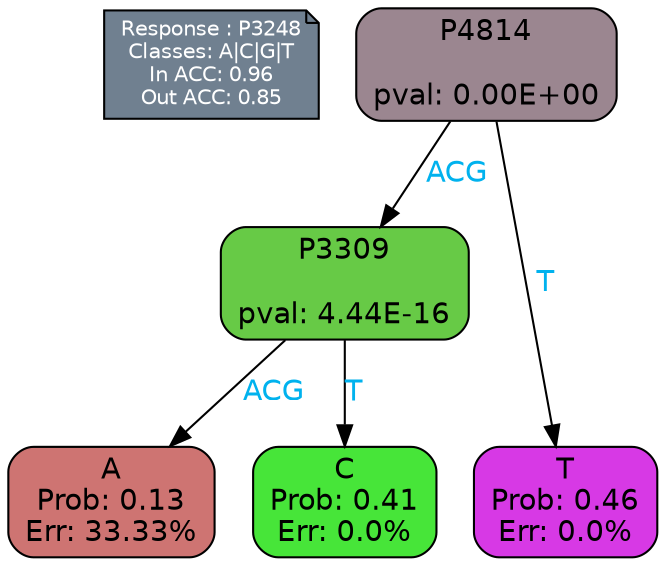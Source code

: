 digraph Tree {
node [shape=box, style="filled, rounded", color="black", fontname=helvetica] ;
graph [ranksep=equally, splines=polylines, bgcolor=transparent, dpi=600] ;
edge [fontname=helvetica] ;
LEGEND [label="Response : P3248
Classes: A|C|G|T
In ACC: 0.96
Out ACC: 0.85
",shape=note,align=left,style=filled,fillcolor="slategray",fontcolor="white",fontsize=10];1 [label="P4814

pval: 0.00E+00", fillcolor="#9b8690"] ;
2 [label="P3309

pval: 4.44E-16", fillcolor="#67ca46"] ;
3 [label="A
Prob: 0.13
Err: 33.33%", fillcolor="#ce7472"] ;
4 [label="C
Prob: 0.41
Err: 0.0%", fillcolor="#47e539"] ;
5 [label="T
Prob: 0.46
Err: 0.0%", fillcolor="#d739e5"] ;
1 -> 2 [label="ACG",fontcolor=deepskyblue2] ;
1 -> 5 [label="T",fontcolor=deepskyblue2] ;
2 -> 3 [label="ACG",fontcolor=deepskyblue2] ;
2 -> 4 [label="T",fontcolor=deepskyblue2] ;
{rank = same; 3;4;5;}{rank = same; LEGEND;1;}}